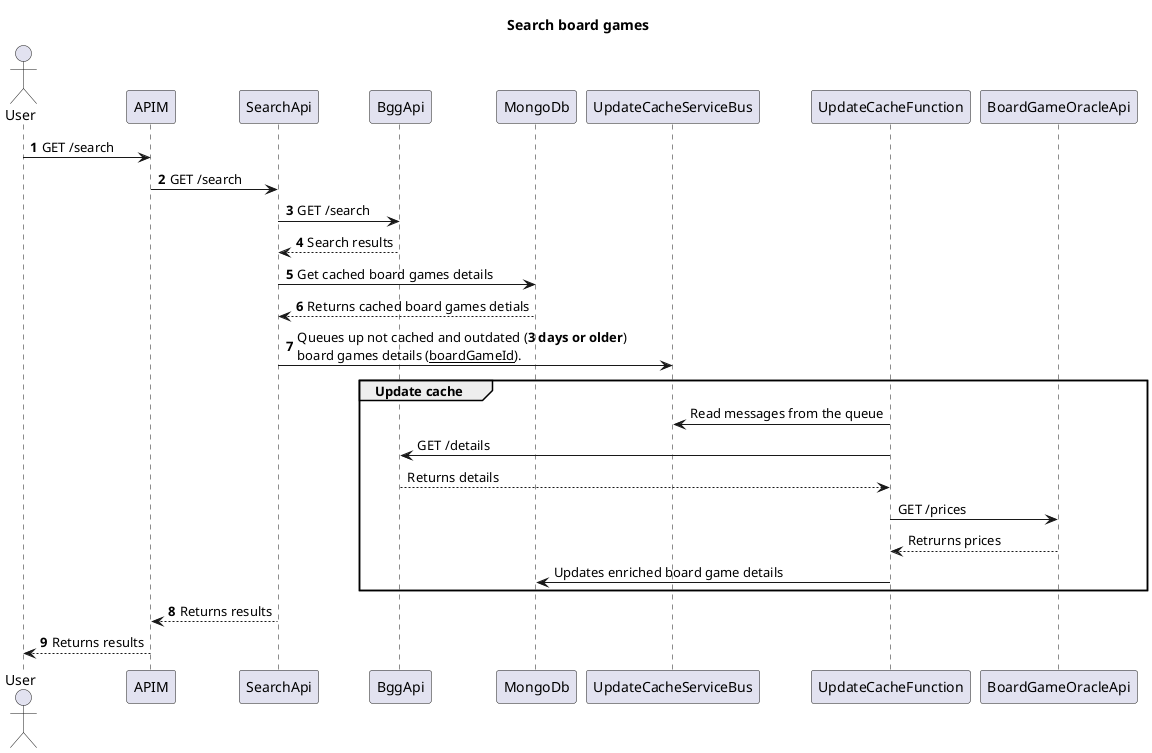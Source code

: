 @startuml

title Search board games
autonumber

actor User as User

User -> APIM: GET /search
APIM -> SearchApi: GET /search
SearchApi -> BggApi: GET /search
BggApi --> SearchApi: Search results

SearchApi -> MongoDb: Get cached board games details
MongoDb --> SearchApi: Returns cached board games detials
SearchApi -> UpdateCacheServiceBus: Queues up not cached and outdated (<b>3 days or older</b>)\nboard games details (<u>boardGameId</u>).

autonumber stop    
group Update cache
    UpdateCacheFunction -> UpdateCacheServiceBus: Read messages from the queue
    UpdateCacheFunction -> BggApi: GET /details
    BggApi --> UpdateCacheFunction: Returns details
    UpdateCacheFunction -> BoardGameOracleApi: GET /prices
    BoardGameOracleApi --> UpdateCacheFunction: Retrurns prices
    UpdateCacheFunction -> MongoDb: Updates enriched board game details
end    
autonumber resume    

SearchApi --> APIM: Returns results
APIM --> User: Returns results

@enduml
